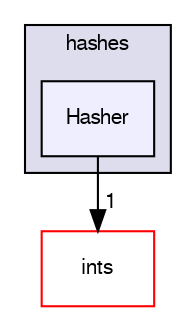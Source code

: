 digraph "src/OpenFOAM/primitives/hashes/Hasher" {
  bgcolor=transparent;
  compound=true
  node [ fontsize="10", fontname="FreeSans"];
  edge [ labelfontsize="10", labelfontname="FreeSans"];
  subgraph clusterdir_4283faa153a5178e565ef547cd992a0a {
    graph [ bgcolor="#ddddee", pencolor="black", label="hashes" fontname="FreeSans", fontsize="10", URL="dir_4283faa153a5178e565ef547cd992a0a.html"]
  dir_5b4b1b881a81b1f472f9d7f3edd93731 [shape=box, label="Hasher", style="filled", fillcolor="#eeeeff", pencolor="black", URL="dir_5b4b1b881a81b1f472f9d7f3edd93731.html"];
  }
  dir_086c067a0e64eeb439d30ae0c44248d8 [shape=box label="ints" color="red" URL="dir_086c067a0e64eeb439d30ae0c44248d8.html"];
  dir_5b4b1b881a81b1f472f9d7f3edd93731->dir_086c067a0e64eeb439d30ae0c44248d8 [headlabel="1", labeldistance=1.5 headhref="dir_002159_002161.html"];
}
